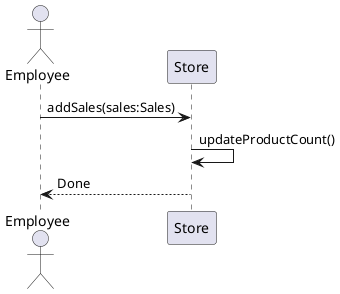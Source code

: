 @startuml save_sales
actor Employee

Employee -> Store : addSales(sales:Sales)
Store -> Store : updateProductCount()
Store --> Employee : Done
@enduml